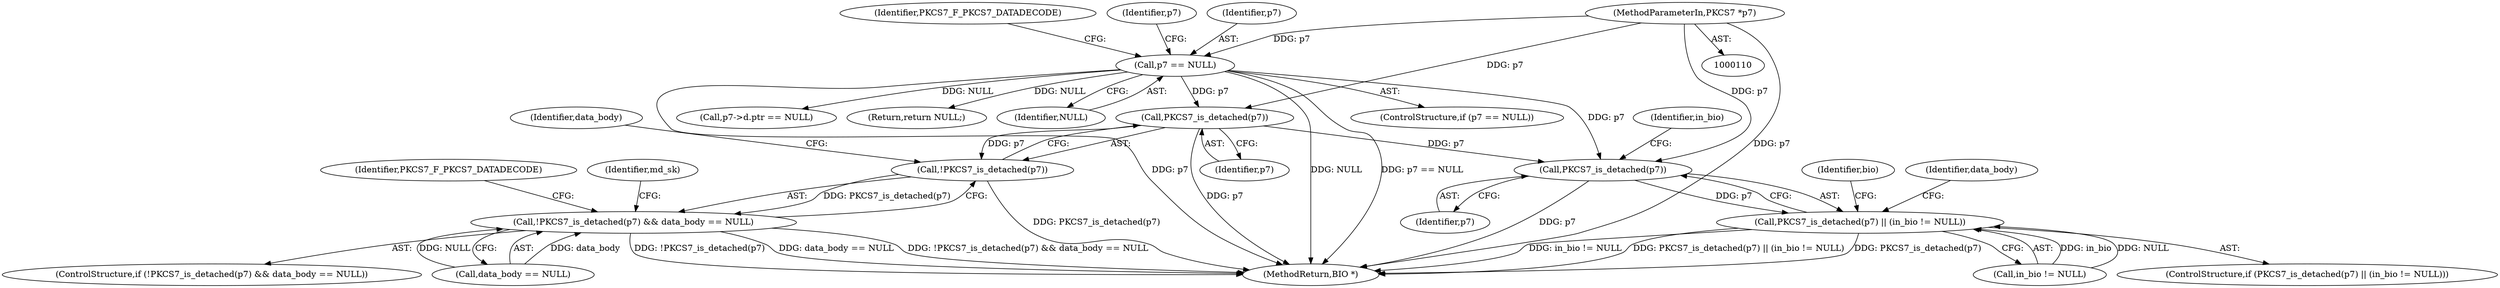 digraph "0_openssl_59302b600e8d5b77ef144e447bb046fd7ab72686@pointer" {
"1000236" [label="(Call,PKCS7_is_detached(p7))"];
"1000185" [label="(Call,p7 == NULL)"];
"1000111" [label="(MethodParameterIn,PKCS7 *p7)"];
"1000235" [label="(Call,!PKCS7_is_detached(p7))"];
"1000234" [label="(Call,!PKCS7_is_detached(p7) && data_body == NULL)"];
"1000660" [label="(Call,PKCS7_is_detached(p7))"];
"1000659" [label="(Call,PKCS7_is_detached(p7) || (in_bio != NULL))"];
"1000667" [label="(Identifier,bio)"];
"1000674" [label="(Identifier,data_body)"];
"1000658" [label="(ControlStructure,if (PKCS7_is_detached(p7) || (in_bio != NULL)))"];
"1000198" [label="(Identifier,p7)"];
"1000243" [label="(Identifier,PKCS7_F_PKCS7_DATADECODE)"];
"1000247" [label="(Identifier,md_sk)"];
"1000186" [label="(Identifier,p7)"];
"1000661" [label="(Identifier,p7)"];
"1000660" [label="(Call,PKCS7_is_detached(p7))"];
"1000111" [label="(MethodParameterIn,PKCS7 *p7)"];
"1000184" [label="(ControlStructure,if (p7 == NULL))"];
"1000190" [label="(Identifier,PKCS7_F_PKCS7_DATADECODE)"];
"1000237" [label="(Identifier,p7)"];
"1000187" [label="(Identifier,NULL)"];
"1000659" [label="(Call,PKCS7_is_detached(p7) || (in_bio != NULL))"];
"1000235" [label="(Call,!PKCS7_is_detached(p7))"];
"1000725" [label="(MethodReturn,BIO *)"];
"1000233" [label="(ControlStructure,if (!PKCS7_is_detached(p7) && data_body == NULL))"];
"1000195" [label="(Call,p7->d.ptr == NULL)"];
"1000238" [label="(Call,data_body == NULL)"];
"1000192" [label="(Return,return NULL;)"];
"1000234" [label="(Call,!PKCS7_is_detached(p7) && data_body == NULL)"];
"1000663" [label="(Identifier,in_bio)"];
"1000662" [label="(Call,in_bio != NULL)"];
"1000185" [label="(Call,p7 == NULL)"];
"1000236" [label="(Call,PKCS7_is_detached(p7))"];
"1000239" [label="(Identifier,data_body)"];
"1000236" -> "1000235"  [label="AST: "];
"1000236" -> "1000237"  [label="CFG: "];
"1000237" -> "1000236"  [label="AST: "];
"1000235" -> "1000236"  [label="CFG: "];
"1000236" -> "1000725"  [label="DDG: p7"];
"1000236" -> "1000235"  [label="DDG: p7"];
"1000185" -> "1000236"  [label="DDG: p7"];
"1000111" -> "1000236"  [label="DDG: p7"];
"1000236" -> "1000660"  [label="DDG: p7"];
"1000185" -> "1000184"  [label="AST: "];
"1000185" -> "1000187"  [label="CFG: "];
"1000186" -> "1000185"  [label="AST: "];
"1000187" -> "1000185"  [label="AST: "];
"1000190" -> "1000185"  [label="CFG: "];
"1000198" -> "1000185"  [label="CFG: "];
"1000185" -> "1000725"  [label="DDG: p7"];
"1000185" -> "1000725"  [label="DDG: NULL"];
"1000185" -> "1000725"  [label="DDG: p7 == NULL"];
"1000111" -> "1000185"  [label="DDG: p7"];
"1000185" -> "1000192"  [label="DDG: NULL"];
"1000185" -> "1000195"  [label="DDG: NULL"];
"1000185" -> "1000660"  [label="DDG: p7"];
"1000111" -> "1000110"  [label="AST: "];
"1000111" -> "1000725"  [label="DDG: p7"];
"1000111" -> "1000660"  [label="DDG: p7"];
"1000235" -> "1000234"  [label="AST: "];
"1000239" -> "1000235"  [label="CFG: "];
"1000234" -> "1000235"  [label="CFG: "];
"1000235" -> "1000725"  [label="DDG: PKCS7_is_detached(p7)"];
"1000235" -> "1000234"  [label="DDG: PKCS7_is_detached(p7)"];
"1000234" -> "1000233"  [label="AST: "];
"1000234" -> "1000238"  [label="CFG: "];
"1000238" -> "1000234"  [label="AST: "];
"1000243" -> "1000234"  [label="CFG: "];
"1000247" -> "1000234"  [label="CFG: "];
"1000234" -> "1000725"  [label="DDG: !PKCS7_is_detached(p7)"];
"1000234" -> "1000725"  [label="DDG: data_body == NULL"];
"1000234" -> "1000725"  [label="DDG: !PKCS7_is_detached(p7) && data_body == NULL"];
"1000238" -> "1000234"  [label="DDG: data_body"];
"1000238" -> "1000234"  [label="DDG: NULL"];
"1000660" -> "1000659"  [label="AST: "];
"1000660" -> "1000661"  [label="CFG: "];
"1000661" -> "1000660"  [label="AST: "];
"1000663" -> "1000660"  [label="CFG: "];
"1000659" -> "1000660"  [label="CFG: "];
"1000660" -> "1000725"  [label="DDG: p7"];
"1000660" -> "1000659"  [label="DDG: p7"];
"1000659" -> "1000658"  [label="AST: "];
"1000659" -> "1000662"  [label="CFG: "];
"1000662" -> "1000659"  [label="AST: "];
"1000667" -> "1000659"  [label="CFG: "];
"1000674" -> "1000659"  [label="CFG: "];
"1000659" -> "1000725"  [label="DDG: PKCS7_is_detached(p7)"];
"1000659" -> "1000725"  [label="DDG: in_bio != NULL"];
"1000659" -> "1000725"  [label="DDG: PKCS7_is_detached(p7) || (in_bio != NULL)"];
"1000662" -> "1000659"  [label="DDG: in_bio"];
"1000662" -> "1000659"  [label="DDG: NULL"];
}
